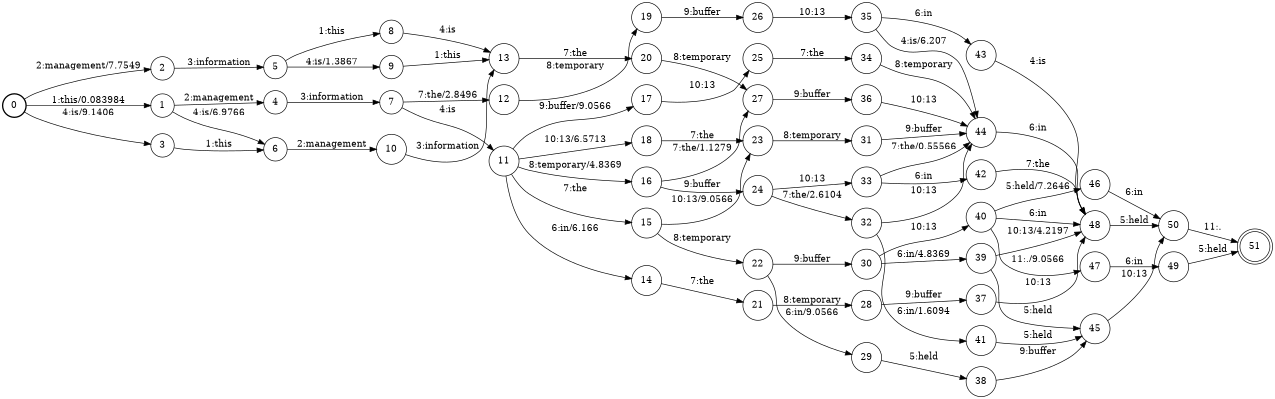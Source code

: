 digraph FST {
rankdir = LR;
size = "8.5,11";
label = "";
center = 1;
orientation = Portrait;
ranksep = "0.4";
nodesep = "0.25";
0 [label = "0", shape = circle, style = bold, fontsize = 14]
	0 -> 1 [label = "1:this/0.083984", fontsize = 14];
	0 -> 2 [label = "2:management/7.7549", fontsize = 14];
	0 -> 3 [label = "4:is/9.1406", fontsize = 14];
1 [label = "1", shape = circle, style = solid, fontsize = 14]
	1 -> 4 [label = "2:management", fontsize = 14];
	1 -> 6 [label = "4:is/6.9766", fontsize = 14];
2 [label = "2", shape = circle, style = solid, fontsize = 14]
	2 -> 5 [label = "3:information", fontsize = 14];
3 [label = "3", shape = circle, style = solid, fontsize = 14]
	3 -> 6 [label = "1:this", fontsize = 14];
4 [label = "4", shape = circle, style = solid, fontsize = 14]
	4 -> 7 [label = "3:information", fontsize = 14];
5 [label = "5", shape = circle, style = solid, fontsize = 14]
	5 -> 8 [label = "1:this", fontsize = 14];
	5 -> 9 [label = "4:is/1.3867", fontsize = 14];
6 [label = "6", shape = circle, style = solid, fontsize = 14]
	6 -> 10 [label = "2:management", fontsize = 14];
7 [label = "7", shape = circle, style = solid, fontsize = 14]
	7 -> 11 [label = "4:is", fontsize = 14];
	7 -> 12 [label = "7:the/2.8496", fontsize = 14];
8 [label = "8", shape = circle, style = solid, fontsize = 14]
	8 -> 13 [label = "4:is", fontsize = 14];
9 [label = "9", shape = circle, style = solid, fontsize = 14]
	9 -> 13 [label = "1:this", fontsize = 14];
10 [label = "10", shape = circle, style = solid, fontsize = 14]
	10 -> 13 [label = "3:information", fontsize = 14];
11 [label = "11", shape = circle, style = solid, fontsize = 14]
	11 -> 14 [label = "6:in/6.166", fontsize = 14];
	11 -> 15 [label = "7:the", fontsize = 14];
	11 -> 16 [label = "8:temporary/4.8369", fontsize = 14];
	11 -> 17 [label = "9:buffer/9.0566", fontsize = 14];
	11 -> 18 [label = "10:13/6.5713", fontsize = 14];
12 [label = "12", shape = circle, style = solid, fontsize = 14]
	12 -> 19 [label = "8:temporary", fontsize = 14];
13 [label = "13", shape = circle, style = solid, fontsize = 14]
	13 -> 20 [label = "7:the", fontsize = 14];
14 [label = "14", shape = circle, style = solid, fontsize = 14]
	14 -> 21 [label = "7:the", fontsize = 14];
15 [label = "15", shape = circle, style = solid, fontsize = 14]
	15 -> 22 [label = "8:temporary", fontsize = 14];
	15 -> 23 [label = "10:13/9.0566", fontsize = 14];
16 [label = "16", shape = circle, style = solid, fontsize = 14]
	16 -> 27 [label = "7:the/1.1279", fontsize = 14];
	16 -> 24 [label = "9:buffer", fontsize = 14];
17 [label = "17", shape = circle, style = solid, fontsize = 14]
	17 -> 25 [label = "10:13", fontsize = 14];
18 [label = "18", shape = circle, style = solid, fontsize = 14]
	18 -> 23 [label = "7:the", fontsize = 14];
19 [label = "19", shape = circle, style = solid, fontsize = 14]
	19 -> 26 [label = "9:buffer", fontsize = 14];
20 [label = "20", shape = circle, style = solid, fontsize = 14]
	20 -> 27 [label = "8:temporary", fontsize = 14];
21 [label = "21", shape = circle, style = solid, fontsize = 14]
	21 -> 28 [label = "8:temporary", fontsize = 14];
22 [label = "22", shape = circle, style = solid, fontsize = 14]
	22 -> 29 [label = "6:in/9.0566", fontsize = 14];
	22 -> 30 [label = "9:buffer", fontsize = 14];
23 [label = "23", shape = circle, style = solid, fontsize = 14]
	23 -> 31 [label = "8:temporary", fontsize = 14];
24 [label = "24", shape = circle, style = solid, fontsize = 14]
	24 -> 32 [label = "7:the/2.6104", fontsize = 14];
	24 -> 33 [label = "10:13", fontsize = 14];
25 [label = "25", shape = circle, style = solid, fontsize = 14]
	25 -> 34 [label = "7:the", fontsize = 14];
26 [label = "26", shape = circle, style = solid, fontsize = 14]
	26 -> 35 [label = "10:13", fontsize = 14];
27 [label = "27", shape = circle, style = solid, fontsize = 14]
	27 -> 36 [label = "9:buffer", fontsize = 14];
28 [label = "28", shape = circle, style = solid, fontsize = 14]
	28 -> 37 [label = "9:buffer", fontsize = 14];
29 [label = "29", shape = circle, style = solid, fontsize = 14]
	29 -> 38 [label = "5:held", fontsize = 14];
30 [label = "30", shape = circle, style = solid, fontsize = 14]
	30 -> 39 [label = "6:in/4.8369", fontsize = 14];
	30 -> 40 [label = "10:13", fontsize = 14];
31 [label = "31", shape = circle, style = solid, fontsize = 14]
	31 -> 44 [label = "9:buffer", fontsize = 14];
32 [label = "32", shape = circle, style = solid, fontsize = 14]
	32 -> 41 [label = "6:in/1.6094", fontsize = 14];
	32 -> 44 [label = "10:13", fontsize = 14];
33 [label = "33", shape = circle, style = solid, fontsize = 14]
	33 -> 42 [label = "6:in", fontsize = 14];
	33 -> 44 [label = "7:the/0.55566", fontsize = 14];
34 [label = "34", shape = circle, style = solid, fontsize = 14]
	34 -> 44 [label = "8:temporary", fontsize = 14];
35 [label = "35", shape = circle, style = solid, fontsize = 14]
	35 -> 44 [label = "4:is/6.207", fontsize = 14];
	35 -> 43 [label = "6:in", fontsize = 14];
36 [label = "36", shape = circle, style = solid, fontsize = 14]
	36 -> 44 [label = "10:13", fontsize = 14];
37 [label = "37", shape = circle, style = solid, fontsize = 14]
	37 -> 48 [label = "10:13", fontsize = 14];
38 [label = "38", shape = circle, style = solid, fontsize = 14]
	38 -> 45 [label = "9:buffer", fontsize = 14];
39 [label = "39", shape = circle, style = solid, fontsize = 14]
	39 -> 45 [label = "5:held", fontsize = 14];
	39 -> 48 [label = "10:13/4.2197", fontsize = 14];
40 [label = "40", shape = circle, style = solid, fontsize = 14]
	40 -> 46 [label = "5:held/7.2646", fontsize = 14];
	40 -> 48 [label = "6:in", fontsize = 14];
	40 -> 47 [label = "11:./9.0566", fontsize = 14];
41 [label = "41", shape = circle, style = solid, fontsize = 14]
	41 -> 45 [label = "5:held", fontsize = 14];
42 [label = "42", shape = circle, style = solid, fontsize = 14]
	42 -> 48 [label = "7:the", fontsize = 14];
43 [label = "43", shape = circle, style = solid, fontsize = 14]
	43 -> 48 [label = "4:is", fontsize = 14];
44 [label = "44", shape = circle, style = solid, fontsize = 14]
	44 -> 48 [label = "6:in", fontsize = 14];
45 [label = "45", shape = circle, style = solid, fontsize = 14]
	45 -> 50 [label = "10:13", fontsize = 14];
46 [label = "46", shape = circle, style = solid, fontsize = 14]
	46 -> 50 [label = "6:in", fontsize = 14];
47 [label = "47", shape = circle, style = solid, fontsize = 14]
	47 -> 49 [label = "6:in", fontsize = 14];
48 [label = "48", shape = circle, style = solid, fontsize = 14]
	48 -> 50 [label = "5:held", fontsize = 14];
49 [label = "49", shape = circle, style = solid, fontsize = 14]
	49 -> 51 [label = "5:held", fontsize = 14];
50 [label = "50", shape = circle, style = solid, fontsize = 14]
	50 -> 51 [label = "11:.", fontsize = 14];
51 [label = "51", shape = doublecircle, style = solid, fontsize = 14]
}
